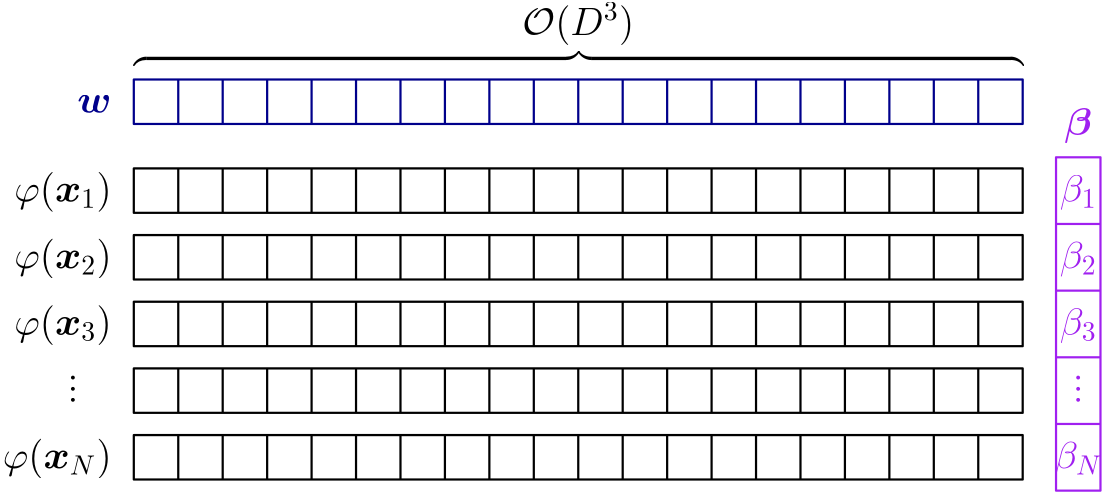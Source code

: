<?xml version="1.0"?>
<!DOCTYPE ipe SYSTEM "ipe.dtd">
<ipe version="70218" creator="Ipe 7.2.23">
<info created="D:20221125144527" modified="D:20221125150659"/>
<preamble>\usepackage{amsmath}</preamble>
<ipestyle name="basic">
<symbol name="arrow/arc(spx)">
<path stroke="sym-stroke" fill="sym-stroke" pen="sym-pen">
0 0 m
-1 0.333 l
-1 -0.333 l
h
</path>
</symbol>
<symbol name="arrow/farc(spx)">
<path stroke="sym-stroke" fill="white" pen="sym-pen">
0 0 m
-1 0.333 l
-1 -0.333 l
h
</path>
</symbol>
<symbol name="arrow/ptarc(spx)">
<path stroke="sym-stroke" fill="sym-stroke" pen="sym-pen">
0 0 m
-1 0.333 l
-0.8 0 l
-1 -0.333 l
h
</path>
</symbol>
<symbol name="arrow/fptarc(spx)">
<path stroke="sym-stroke" fill="white" pen="sym-pen">
0 0 m
-1 0.333 l
-0.8 0 l
-1 -0.333 l
h
</path>
</symbol>
<symbol name="mark/circle(sx)" transformations="translations">
<path fill="sym-stroke">
0.6 0 0 0.6 0 0 e
0.4 0 0 0.4 0 0 e
</path>
</symbol>
<symbol name="mark/disk(sx)" transformations="translations">
<path fill="sym-stroke">
0.6 0 0 0.6 0 0 e
</path>
</symbol>
<symbol name="mark/fdisk(sfx)" transformations="translations">
<group>
<path fill="sym-fill">
0.5 0 0 0.5 0 0 e
</path>
<path fill="sym-stroke" fillrule="eofill">
0.6 0 0 0.6 0 0 e
0.4 0 0 0.4 0 0 e
</path>
</group>
</symbol>
<symbol name="mark/box(sx)" transformations="translations">
<path fill="sym-stroke" fillrule="eofill">
-0.6 -0.6 m
0.6 -0.6 l
0.6 0.6 l
-0.6 0.6 l
h
-0.4 -0.4 m
0.4 -0.4 l
0.4 0.4 l
-0.4 0.4 l
h
</path>
</symbol>
<symbol name="mark/square(sx)" transformations="translations">
<path fill="sym-stroke">
-0.6 -0.6 m
0.6 -0.6 l
0.6 0.6 l
-0.6 0.6 l
h
</path>
</symbol>
<symbol name="mark/fsquare(sfx)" transformations="translations">
<group>
<path fill="sym-fill">
-0.5 -0.5 m
0.5 -0.5 l
0.5 0.5 l
-0.5 0.5 l
h
</path>
<path fill="sym-stroke" fillrule="eofill">
-0.6 -0.6 m
0.6 -0.6 l
0.6 0.6 l
-0.6 0.6 l
h
-0.4 -0.4 m
0.4 -0.4 l
0.4 0.4 l
-0.4 0.4 l
h
</path>
</group>
</symbol>
<symbol name="mark/cross(sx)" transformations="translations">
<group>
<path fill="sym-stroke">
-0.43 -0.57 m
0.57 0.43 l
0.43 0.57 l
-0.57 -0.43 l
h
</path>
<path fill="sym-stroke">
-0.43 0.57 m
0.57 -0.43 l
0.43 -0.57 l
-0.57 0.43 l
h
</path>
</group>
</symbol>
<symbol name="arrow/fnormal(spx)">
<path stroke="sym-stroke" fill="white" pen="sym-pen">
0 0 m
-1 0.333 l
-1 -0.333 l
h
</path>
</symbol>
<symbol name="arrow/pointed(spx)">
<path stroke="sym-stroke" fill="sym-stroke" pen="sym-pen">
0 0 m
-1 0.333 l
-0.8 0 l
-1 -0.333 l
h
</path>
</symbol>
<symbol name="arrow/fpointed(spx)">
<path stroke="sym-stroke" fill="white" pen="sym-pen">
0 0 m
-1 0.333 l
-0.8 0 l
-1 -0.333 l
h
</path>
</symbol>
<symbol name="arrow/linear(spx)">
<path stroke="sym-stroke" pen="sym-pen">
-1 0.333 m
0 0 l
-1 -0.333 l
</path>
</symbol>
<symbol name="arrow/fdouble(spx)">
<path stroke="sym-stroke" fill="white" pen="sym-pen">
0 0 m
-1 0.333 l
-1 -0.333 l
h
-1 0 m
-2 0.333 l
-2 -0.333 l
h
</path>
</symbol>
<symbol name="arrow/double(spx)">
<path stroke="sym-stroke" fill="sym-stroke" pen="sym-pen">
0 0 m
-1 0.333 l
-1 -0.333 l
h
-1 0 m
-2 0.333 l
-2 -0.333 l
h
</path>
</symbol>
<symbol name="arrow/mid-normal(spx)">
<path stroke="sym-stroke" fill="sym-stroke" pen="sym-pen">
0.5 0 m
-0.5 0.333 l
-0.5 -0.333 l
h
</path>
</symbol>
<symbol name="arrow/mid-fnormal(spx)">
<path stroke="sym-stroke" fill="white" pen="sym-pen">
0.5 0 m
-0.5 0.333 l
-0.5 -0.333 l
h
</path>
</symbol>
<symbol name="arrow/mid-pointed(spx)">
<path stroke="sym-stroke" fill="sym-stroke" pen="sym-pen">
0.5 0 m
-0.5 0.333 l
-0.3 0 l
-0.5 -0.333 l
h
</path>
</symbol>
<symbol name="arrow/mid-fpointed(spx)">
<path stroke="sym-stroke" fill="white" pen="sym-pen">
0.5 0 m
-0.5 0.333 l
-0.3 0 l
-0.5 -0.333 l
h
</path>
</symbol>
<symbol name="arrow/mid-double(spx)">
<path stroke="sym-stroke" fill="sym-stroke" pen="sym-pen">
1 0 m
0 0.333 l
0 -0.333 l
h
0 0 m
-1 0.333 l
-1 -0.333 l
h
</path>
</symbol>
<symbol name="arrow/mid-fdouble(spx)">
<path stroke="sym-stroke" fill="white" pen="sym-pen">
1 0 m
0 0.333 l
0 -0.333 l
h
0 0 m
-1 0.333 l
-1 -0.333 l
h
</path>
</symbol>
<anglesize name="22.5 deg" value="22.5"/>
<anglesize name="30 deg" value="30"/>
<anglesize name="45 deg" value="45"/>
<anglesize name="60 deg" value="60"/>
<anglesize name="90 deg" value="90"/>
<arrowsize name="large" value="10"/>
<arrowsize name="small" value="5"/>
<arrowsize name="tiny" value="3"/>
<color name="blue" value="0 0 1"/>
<color name="brown" value="0.647 0.165 0.165"/>
<color name="darkblue" value="0 0 0.545"/>
<color name="darkcyan" value="0 0.545 0.545"/>
<color name="darkgray" value="0.663"/>
<color name="darkgreen" value="0 0.392 0"/>
<color name="darkmagenta" value="0.545 0 0.545"/>
<color name="darkorange" value="1 0.549 0"/>
<color name="darkred" value="0.545 0 0"/>
<color name="gold" value="1 0.843 0"/>
<color name="gray" value="0.745"/>
<color name="green" value="0 1 0"/>
<color name="lightblue" value="0.678 0.847 0.902"/>
<color name="lightcyan" value="0.878 1 1"/>
<color name="lightgray" value="0.827"/>
<color name="lightgreen" value="0.565 0.933 0.565"/>
<color name="lightyellow" value="1 1 0.878"/>
<color name="navy" value="0 0 0.502"/>
<color name="orange" value="1 0.647 0"/>
<color name="pink" value="1 0.753 0.796"/>
<color name="purple" value="0.627 0.125 0.941"/>
<color name="red" value="1 0 0"/>
<color name="seagreen" value="0.18 0.545 0.341"/>
<color name="turquoise" value="0.251 0.878 0.816"/>
<color name="violet" value="0.933 0.51 0.933"/>
<color name="yellow" value="1 1 0"/>
<dashstyle name="dash dot dotted" value="[4 2 1 2 1 2] 0"/>
<dashstyle name="dash dotted" value="[4 2 1 2] 0"/>
<dashstyle name="dashed" value="[4] 0"/>
<dashstyle name="dotted" value="[1 3] 0"/>
<gridsize name="10 pts (~3.5 mm)" value="10"/>
<gridsize name="14 pts (~5 mm)" value="14"/>
<gridsize name="16 pts (~6 mm)" value="16"/>
<gridsize name="20 pts (~7 mm)" value="20"/>
<gridsize name="28 pts (~10 mm)" value="28"/>
<gridsize name="32 pts (~12 mm)" value="32"/>
<gridsize name="4 pts" value="4"/>
<gridsize name="56 pts (~20 mm)" value="56"/>
<gridsize name="8 pts (~3 mm)" value="8"/>
<opacity name="10%" value="0.1"/>
<opacity name="30%" value="0.3"/>
<opacity name="50%" value="0.5"/>
<opacity name="75%" value="0.75"/>
<pen name="fat" value="1.2"/>
<pen name="heavier" value="0.8"/>
<pen name="ultrafat" value="2"/>
<symbolsize name="large" value="5"/>
<symbolsize name="small" value="2"/>
<symbolsize name="tiny" value="1.1"/>
<textsize name="Huge" value="\Huge"/>
<textsize name="LARGE" value="\LARGE"/>
<textsize name="Large" value="\Large"/>
<textsize name="footnote" value="\footnotesize"/>
<textsize name="huge" value="\huge"/>
<textsize name="large" value="\large"/>
<textsize name="small" value="\small"/>
<textsize name="tiny" value="\tiny"/>
<textstyle name="center" begin="\begin{center}" end="\end{center}"/>
<textstyle name="item" begin="\begin{itemize}\item{}" end="\end{itemize}"/>
<textstyle name="itemize" begin="\begin{itemize}" end="\end{itemize}"/>
<tiling name="falling" angle="-60" step="4" width="1"/>
<tiling name="rising" angle="30" step="4" width="1"/>
</ipestyle>
<page>
<layer name="alpha"/>
<view layers="alpha" active="alpha"/>
<path layer="alpha" stroke="darkblue" pen="heavier">
128 704 m
128 688 l
448 688 l
448 704 l
h
</path>
<path stroke="darkblue" pen="heavier">
144 704 m
144 688 l
</path>
<path stroke="darkblue" pen="heavier">
160 704 m
160 688 l
</path>
<path stroke="darkblue" pen="heavier">
176 704 m
176 688 l
</path>
<path stroke="darkblue" pen="heavier">
192 704 m
192 688 l
</path>
<path matrix="1 0 0 1 64 0" stroke="darkblue" pen="heavier">
144 704 m
144 688 l
</path>
<path matrix="1 0 0 1 64 0" stroke="darkblue" pen="heavier">
160 704 m
160 688 l
</path>
<path matrix="1 0 0 1 64 0" stroke="darkblue" pen="heavier">
176 704 m
176 688 l
</path>
<path matrix="1 0 0 1 64 0" stroke="darkblue" pen="heavier">
192 704 m
192 688 l
</path>
<path matrix="1 0 0 1 128 0" stroke="darkblue" pen="heavier">
144 704 m
144 688 l
</path>
<path matrix="1 0 0 1 128 0" stroke="darkblue" pen="heavier">
160 704 m
160 688 l
</path>
<path matrix="1 0 0 1 128 0" stroke="darkblue" pen="heavier">
176 704 m
176 688 l
</path>
<path matrix="1 0 0 1 128 0" stroke="darkblue" pen="heavier">
192 704 m
192 688 l
</path>
<path matrix="1 0 0 1 192 0" stroke="darkblue" pen="heavier">
144 704 m
144 688 l
</path>
<path matrix="1 0 0 1 192 0" stroke="darkblue" pen="heavier">
160 704 m
160 688 l
</path>
<path matrix="1 0 0 1 192 0" stroke="darkblue" pen="heavier">
176 704 m
176 688 l
</path>
<path matrix="1 0 0 1 192 0" stroke="darkblue" pen="heavier">
192 704 m
192 688 l
</path>
<path matrix="1 0 0 1 240 0" stroke="darkblue" pen="heavier">
160 704 m
160 688 l
</path>
<path matrix="1 0 0 1 240 0" stroke="darkblue" pen="heavier">
176 704 m
176 688 l
</path>
<path matrix="1 0 0 1 240 0" stroke="darkblue" pen="heavier">
192 704 m
192 688 l
</path>
<text matrix="1 0 0 1 28 -4" transformations="translations" pos="92 696" stroke="darkblue" type="label" width="12.327" height="6.376" depth="0" halign="right" valign="baseline" size="Large" style="math">\boldsymbol w</text>
<text matrix="1 0 0 1 -72 -16" transformations="translations" pos="200 724" stroke="black" type="label" width="320.315" height="7.173" depth="0" valign="baseline" style="math">\overbrace{\kern11.3cm}</text>
<path matrix="1 0 0 1 0 -32" stroke="black" pen="heavier">
128 704 m
128 688 l
448 688 l
448 704 l
h
</path>
<path matrix="1 0 0 1 0 -32" stroke="black" pen="heavier">
144 704 m
144 688 l
</path>
<path matrix="1 0 0 1 0 -32" stroke="black" pen="heavier">
160 704 m
160 688 l
</path>
<path matrix="1 0 0 1 0 -32" stroke="black" pen="heavier">
176 704 m
176 688 l
</path>
<path matrix="1 0 0 1 0 -32" stroke="black" pen="heavier">
192 704 m
192 688 l
</path>
<path matrix="1 0 0 1 64 -32" stroke="black" pen="heavier">
144 704 m
144 688 l
</path>
<path matrix="1 0 0 1 64 -32" stroke="black" pen="heavier">
160 704 m
160 688 l
</path>
<path matrix="1 0 0 1 64 -32" stroke="black" pen="heavier">
176 704 m
176 688 l
</path>
<path matrix="1 0 0 1 64 -32" stroke="black" pen="heavier">
192 704 m
192 688 l
</path>
<path matrix="1 0 0 1 128 -32" stroke="black" pen="heavier">
144 704 m
144 688 l
</path>
<path matrix="1 0 0 1 128 -32" stroke="black" pen="heavier">
160 704 m
160 688 l
</path>
<path matrix="1 0 0 1 128 -32" stroke="black" pen="heavier">
176 704 m
176 688 l
</path>
<path matrix="1 0 0 1 128 -32" stroke="black" pen="heavier">
192 704 m
192 688 l
</path>
<path matrix="1 0 0 1 192 -32" stroke="black" pen="heavier">
144 704 m
144 688 l
</path>
<path matrix="1 0 0 1 192 -32" stroke="black" pen="heavier">
160 704 m
160 688 l
</path>
<path matrix="1 0 0 1 192 -32" stroke="black" pen="heavier">
176 704 m
176 688 l
</path>
<path matrix="1 0 0 1 192 -32" stroke="black" pen="heavier">
192 704 m
192 688 l
</path>
<path matrix="1 0 0 1 240 -32" stroke="black" pen="heavier">
160 704 m
160 688 l
</path>
<path matrix="1 0 0 1 240 -32" stroke="black" pen="heavier">
176 704 m
176 688 l
</path>
<path matrix="1 0 0 1 240 -32" stroke="black" pen="heavier">
192 704 m
192 688 l
</path>
<path matrix="1 0 0 1 0 -56" stroke="black" pen="heavier">
128 704 m
128 688 l
448 688 l
448 704 l
h
</path>
<path matrix="1 0 0 1 0 -56" stroke="black" pen="heavier">
144 704 m
144 688 l
</path>
<path matrix="1 0 0 1 0 -56" stroke="black" pen="heavier">
160 704 m
160 688 l
</path>
<path matrix="1 0 0 1 0 -56" stroke="black" pen="heavier">
176 704 m
176 688 l
</path>
<path matrix="1 0 0 1 0 -56" stroke="black" pen="heavier">
192 704 m
192 688 l
</path>
<path matrix="1 0 0 1 64 -56" stroke="black" pen="heavier">
144 704 m
144 688 l
</path>
<path matrix="1 0 0 1 64 -56" stroke="black" pen="heavier">
160 704 m
160 688 l
</path>
<path matrix="1 0 0 1 64 -56" stroke="black" pen="heavier">
176 704 m
176 688 l
</path>
<path matrix="1 0 0 1 64 -56" stroke="black" pen="heavier">
192 704 m
192 688 l
</path>
<path matrix="1 0 0 1 128 -56" stroke="black" pen="heavier">
144 704 m
144 688 l
</path>
<path matrix="1 0 0 1 128 -56" stroke="black" pen="heavier">
160 704 m
160 688 l
</path>
<path matrix="1 0 0 1 128 -56" stroke="black" pen="heavier">
176 704 m
176 688 l
</path>
<path matrix="1 0 0 1 128 -56" stroke="black" pen="heavier">
192 704 m
192 688 l
</path>
<path matrix="1 0 0 1 192 -56" stroke="black" pen="heavier">
144 704 m
144 688 l
</path>
<path matrix="1 0 0 1 192 -56" stroke="black" pen="heavier">
160 704 m
160 688 l
</path>
<path matrix="1 0 0 1 192 -56" stroke="black" pen="heavier">
176 704 m
176 688 l
</path>
<path matrix="1 0 0 1 192 -56" stroke="black" pen="heavier">
192 704 m
192 688 l
</path>
<path matrix="1 0 0 1 240 -56" stroke="black" pen="heavier">
160 704 m
160 688 l
</path>
<path matrix="1 0 0 1 240 -56" stroke="black" pen="heavier">
176 704 m
176 688 l
</path>
<path matrix="1 0 0 1 240 -56" stroke="black" pen="heavier">
192 704 m
192 688 l
</path>
<path matrix="1 0 0 1 0 -80" stroke="black" pen="heavier">
128 704 m
128 688 l
448 688 l
448 704 l
h
</path>
<path matrix="1 0 0 1 0 -80" stroke="black" pen="heavier">
144 704 m
144 688 l
</path>
<path matrix="1 0 0 1 0 -80" stroke="black" pen="heavier">
160 704 m
160 688 l
</path>
<path matrix="1 0 0 1 0 -80" stroke="black" pen="heavier">
176 704 m
176 688 l
</path>
<path matrix="1 0 0 1 0 -80" stroke="black" pen="heavier">
192 704 m
192 688 l
</path>
<path matrix="1 0 0 1 64 -80" stroke="black" pen="heavier">
144 704 m
144 688 l
</path>
<path matrix="1 0 0 1 64 -80" stroke="black" pen="heavier">
160 704 m
160 688 l
</path>
<path matrix="1 0 0 1 64 -80" stroke="black" pen="heavier">
176 704 m
176 688 l
</path>
<path matrix="1 0 0 1 64 -80" stroke="black" pen="heavier">
192 704 m
192 688 l
</path>
<path matrix="1 0 0 1 128 -80" stroke="black" pen="heavier">
144 704 m
144 688 l
</path>
<path matrix="1 0 0 1 128 -80" stroke="black" pen="heavier">
160 704 m
160 688 l
</path>
<path matrix="1 0 0 1 128 -80" stroke="black" pen="heavier">
176 704 m
176 688 l
</path>
<path matrix="1 0 0 1 128 -80" stroke="black" pen="heavier">
192 704 m
192 688 l
</path>
<path matrix="1 0 0 1 192 -80" stroke="black" pen="heavier">
144 704 m
144 688 l
</path>
<path matrix="1 0 0 1 192 -80" stroke="black" pen="heavier">
160 704 m
160 688 l
</path>
<path matrix="1 0 0 1 192 -80" stroke="black" pen="heavier">
176 704 m
176 688 l
</path>
<path matrix="1 0 0 1 192 -80" stroke="black" pen="heavier">
192 704 m
192 688 l
</path>
<path matrix="1 0 0 1 240 -80" stroke="black" pen="heavier">
160 704 m
160 688 l
</path>
<path matrix="1 0 0 1 240 -80" stroke="black" pen="heavier">
176 704 m
176 688 l
</path>
<path matrix="1 0 0 1 240 -80" stroke="black" pen="heavier">
192 704 m
192 688 l
</path>
<path matrix="1 0 0 1 0 -104" stroke="black" pen="heavier">
128 704 m
128 688 l
448 688 l
448 704 l
h
</path>
<path matrix="1 0 0 1 0 -104" stroke="black" pen="heavier">
144 704 m
144 688 l
</path>
<path matrix="1 0 0 1 0 -104" stroke="black" pen="heavier">
160 704 m
160 688 l
</path>
<path matrix="1 0 0 1 0 -104" stroke="black" pen="heavier">
176 704 m
176 688 l
</path>
<path matrix="1 0 0 1 0 -104" stroke="black" pen="heavier">
192 704 m
192 688 l
</path>
<path matrix="1 0 0 1 64 -104" stroke="black" pen="heavier">
144 704 m
144 688 l
</path>
<path matrix="1 0 0 1 64 -104" stroke="black" pen="heavier">
160 704 m
160 688 l
</path>
<path matrix="1 0 0 1 64 -104" stroke="black" pen="heavier">
176 704 m
176 688 l
</path>
<path matrix="1 0 0 1 64 -104" stroke="black" pen="heavier">
192 704 m
192 688 l
</path>
<path matrix="1 0 0 1 128 -104" stroke="black" pen="heavier">
144 704 m
144 688 l
</path>
<path matrix="1 0 0 1 128 -104" stroke="black" pen="heavier">
160 704 m
160 688 l
</path>
<path matrix="1 0 0 1 128 -104" stroke="black" pen="heavier">
176 704 m
176 688 l
</path>
<path matrix="1 0 0 1 128 -104" stroke="black" pen="heavier">
192 704 m
192 688 l
</path>
<path matrix="1 0 0 1 192 -104" stroke="black" pen="heavier">
144 704 m
144 688 l
</path>
<path matrix="1 0 0 1 192 -104" stroke="black" pen="heavier">
160 704 m
160 688 l
</path>
<path matrix="1 0 0 1 192 -104" stroke="black" pen="heavier">
176 704 m
176 688 l
</path>
<path matrix="1 0 0 1 192 -104" stroke="black" pen="heavier">
192 704 m
192 688 l
</path>
<path matrix="1 0 0 1 240 -104" stroke="black" pen="heavier">
160 704 m
160 688 l
</path>
<path matrix="1 0 0 1 240 -104" stroke="black" pen="heavier">
176 704 m
176 688 l
</path>
<path matrix="1 0 0 1 240 -104" stroke="black" pen="heavier">
192 704 m
192 688 l
</path>
<path matrix="1 0 0 1 0 -128" stroke="black" pen="heavier">
128 704 m
128 688 l
448 688 l
448 704 l
h
</path>
<path matrix="1 0 0 1 0 -128" stroke="black" pen="heavier">
144 704 m
144 688 l
</path>
<path matrix="1 0 0 1 0 -128" stroke="black" pen="heavier">
160 704 m
160 688 l
</path>
<path matrix="1 0 0 1 0 -128" stroke="black" pen="heavier">
176 704 m
176 688 l
</path>
<path matrix="1 0 0 1 0 -128" stroke="black" pen="heavier">
192 704 m
192 688 l
</path>
<path matrix="1 0 0 1 64 -128" stroke="black" pen="heavier">
144 704 m
144 688 l
</path>
<path matrix="1 0 0 1 64 -128" stroke="black" pen="heavier">
160 704 m
160 688 l
</path>
<path matrix="1 0 0 1 64 -128" stroke="black" pen="heavier">
176 704 m
176 688 l
</path>
<path matrix="1 0 0 1 64 -128" stroke="black" pen="heavier">
192 704 m
192 688 l
</path>
<path matrix="1 0 0 1 128 -128" stroke="black" pen="heavier">
144 704 m
144 688 l
</path>
<path matrix="1 0 0 1 128 -128" stroke="black" pen="heavier">
160 704 m
160 688 l
</path>
<path matrix="1 0 0 1 128 -128" stroke="black" pen="heavier">
176 704 m
176 688 l
</path>
<path matrix="1 0 0 1 128 -128" stroke="black" pen="heavier">
192 704 m
192 688 l
</path>
<path matrix="1 0 0 1 192 -128" stroke="black" pen="heavier">
144 704 m
144 688 l
</path>
<path matrix="1 0 0 1 192 -128" stroke="black" pen="heavier">
160 704 m
160 688 l
</path>
<path matrix="1 0 0 1 192 -128" stroke="black" pen="heavier">
176 704 m
176 688 l
</path>
<path matrix="1 0 0 1 192 -128" stroke="black" pen="heavier">
192 704 m
192 688 l
</path>
<path matrix="1 0 0 1 240 -128" stroke="black" pen="heavier">
160 704 m
160 688 l
</path>
<path matrix="1 0 0 1 240 -128" stroke="black" pen="heavier">
176 704 m
176 688 l
</path>
<path matrix="1 0 0 1 240 -128" stroke="black" pen="heavier">
192 704 m
192 688 l
</path>
<text matrix="1 0 0 1 376 -36" transformations="translations" pos="92 696" stroke="purple" type="label" width="13.41" height="9.962" depth="2.79" halign="center" valign="baseline" size="Large" style="math">\beta_1</text>
<text matrix="1 0 0 1 28 -36" transformations="translations" pos="92 696" stroke="black" type="label" width="35.062" height="10.756" depth="3.59" halign="right" valign="baseline" size="Large" style="math">\varphi(\boldsymbol x_1)</text>
<text matrix="1 0 0 1 64 -4" transformations="translations" pos="224 724" stroke="black" type="label" width="40.278" height="11.623" depth="3.59" halign="center" valign="baseline" size="Large" style="math">{\mathcal O}(D^3)</text>
<text matrix="1 0 0 1 28 -60" transformations="translations" pos="92 696" stroke="black" type="label" width="35.062" height="10.756" depth="3.59" halign="right" valign="baseline" size="Large" style="math">\varphi(\boldsymbol x_2)</text>
<text matrix="1 0 0 1 28 -84" transformations="translations" pos="92 696" stroke="black" type="label" width="35.062" height="10.756" depth="3.59" halign="right" valign="baseline" size="Large" style="math">\varphi(\boldsymbol x_3)</text>
<text matrix="1 0 0 1 28 -132" transformations="translations" pos="92 696" stroke="black" type="label" width="39.171" height="10.756" depth="3.59" halign="right" valign="baseline" size="Large" style="math">\varphi(\boldsymbol x_N)</text>
<text matrix="1 0 0 1 16 -108" transformations="translations" pos="92 696" stroke="black" type="label" width="3.902" height="15.342" depth="0" halign="right" valign="baseline" size="Large" style="math">\vdots</text>
<text matrix="1 0 0 1 376 -60" transformations="translations" pos="92 696" stroke="purple" type="label" width="13.41" height="9.962" depth="2.79" halign="center" valign="baseline" size="Large" style="math">\beta_2</text>
<text matrix="1 0 0 1 376 -84" transformations="translations" pos="92 696" stroke="purple" type="label" width="13.41" height="9.962" depth="2.79" halign="center" valign="baseline" size="Large" style="math">\beta_3</text>
<text matrix="1 0 0 1 376 -132" transformations="translations" pos="92 696" stroke="purple" type="label" width="17.519" height="9.962" depth="2.79" halign="center" valign="baseline" size="Large" style="math">\beta_N</text>
<text matrix="1 0 0 1 376 -108" transformations="translations" pos="92 696" stroke="purple" type="label" width="3.902" height="15.342" depth="0" halign="center" valign="baseline" size="Large" style="math">\vdots</text>
<path stroke="purple" pen="heavier">
460 676 m
460 556 l
476 556 l
476 676 l
h
</path>
<path stroke="purple" pen="heavier">
460 652 m
476 652 l
</path>
<path stroke="purple" pen="heavier">
460 628 m
476 628 l
</path>
<path stroke="purple" pen="heavier">
460 604 m
476 604 l
</path>
<path stroke="purple" pen="heavier">
460 580 m
476 580 l
</path>
<text matrix="1 0 0 1 376 -12" transformations="translations" pos="92 696" stroke="purple" type="label" width="9.953" height="9.962" depth="2.79" halign="center" valign="baseline" size="Large" style="math">\boldsymbol \beta</text>
</page>
</ipe>
